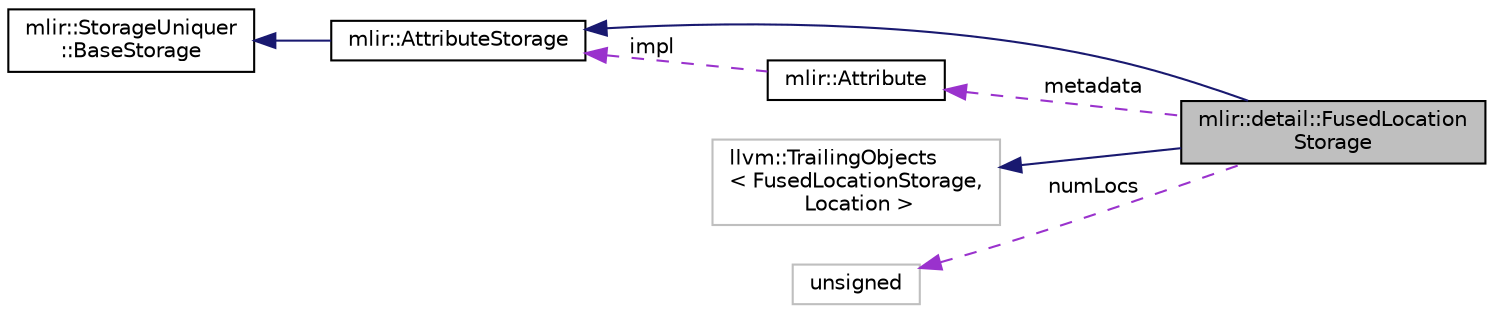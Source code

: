 digraph "mlir::detail::FusedLocationStorage"
{
  bgcolor="transparent";
  edge [fontname="Helvetica",fontsize="10",labelfontname="Helvetica",labelfontsize="10"];
  node [fontname="Helvetica",fontsize="10",shape=record];
  rankdir="LR";
  Node4 [label="mlir::detail::FusedLocation\lStorage",height=0.2,width=0.4,color="black", fillcolor="grey75", style="filled", fontcolor="black"];
  Node5 -> Node4 [dir="back",color="midnightblue",fontsize="10",style="solid",fontname="Helvetica"];
  Node5 [label="mlir::AttributeStorage",height=0.2,width=0.4,color="black",URL="$classmlir_1_1AttributeStorage.html",tooltip="Base storage class appearing in an attribute. "];
  Node6 -> Node5 [dir="back",color="midnightblue",fontsize="10",style="solid",fontname="Helvetica"];
  Node6 [label="mlir::StorageUniquer\l::BaseStorage",height=0.2,width=0.4,color="black",URL="$classmlir_1_1StorageUniquer_1_1BaseStorage.html",tooltip="This class acts as the base storage that all storage classes must derived from. "];
  Node7 -> Node4 [dir="back",color="midnightblue",fontsize="10",style="solid",fontname="Helvetica"];
  Node7 [label="llvm::TrailingObjects\l\< FusedLocationStorage,\l Location \>",height=0.2,width=0.4,color="grey75"];
  Node8 -> Node4 [dir="back",color="darkorchid3",fontsize="10",style="dashed",label=" metadata" ,fontname="Helvetica"];
  Node8 [label="mlir::Attribute",height=0.2,width=0.4,color="black",URL="$classmlir_1_1Attribute.html",tooltip="Attributes are known-constant values of operations and functions. "];
  Node5 -> Node8 [dir="back",color="darkorchid3",fontsize="10",style="dashed",label=" impl" ,fontname="Helvetica"];
  Node9 -> Node4 [dir="back",color="darkorchid3",fontsize="10",style="dashed",label=" numLocs" ,fontname="Helvetica"];
  Node9 [label="unsigned",height=0.2,width=0.4,color="grey75"];
}
